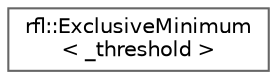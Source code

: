 digraph "类继承关系图"
{
 // LATEX_PDF_SIZE
  bgcolor="transparent";
  edge [fontname=Helvetica,fontsize=10,labelfontname=Helvetica,labelfontsize=10];
  node [fontname=Helvetica,fontsize=10,shape=box,height=0.2,width=0.4];
  rankdir="LR";
  Node0 [id="Node000000",label="rfl::ExclusiveMinimum\l\< _threshold \>",height=0.2,width=0.4,color="grey40", fillcolor="white", style="filled",URL="$structrfl_1_1_exclusive_minimum.html",tooltip=" "];
}
